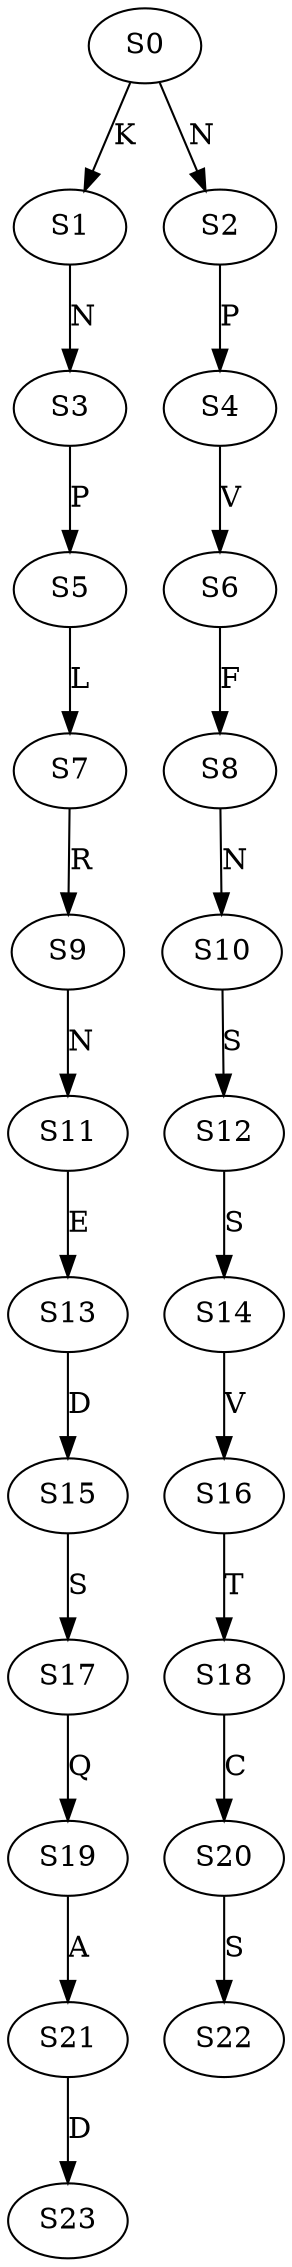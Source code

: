 strict digraph  {
	S0 -> S1 [ label = K ];
	S0 -> S2 [ label = N ];
	S1 -> S3 [ label = N ];
	S2 -> S4 [ label = P ];
	S3 -> S5 [ label = P ];
	S4 -> S6 [ label = V ];
	S5 -> S7 [ label = L ];
	S6 -> S8 [ label = F ];
	S7 -> S9 [ label = R ];
	S8 -> S10 [ label = N ];
	S9 -> S11 [ label = N ];
	S10 -> S12 [ label = S ];
	S11 -> S13 [ label = E ];
	S12 -> S14 [ label = S ];
	S13 -> S15 [ label = D ];
	S14 -> S16 [ label = V ];
	S15 -> S17 [ label = S ];
	S16 -> S18 [ label = T ];
	S17 -> S19 [ label = Q ];
	S18 -> S20 [ label = C ];
	S19 -> S21 [ label = A ];
	S20 -> S22 [ label = S ];
	S21 -> S23 [ label = D ];
}
